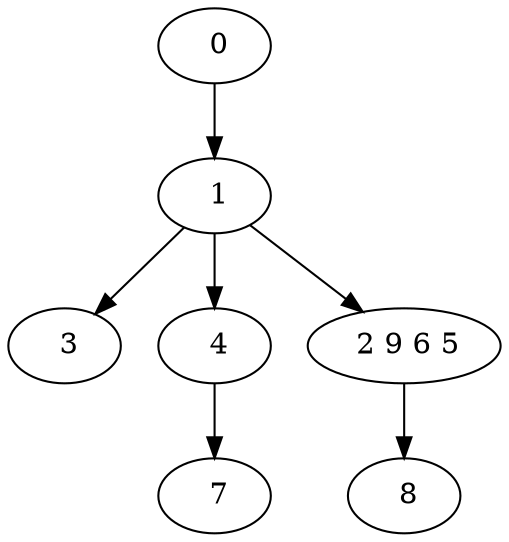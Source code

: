 digraph mytree {
" 1" -> " 3";
" 1" -> " 4";
" 1" -> " 2 9 6 5";
" 3";
" 4" -> " 7";
" 2 9 6 5" -> " 8";
" 7";
" 8";
" 0" -> " 1";
}
